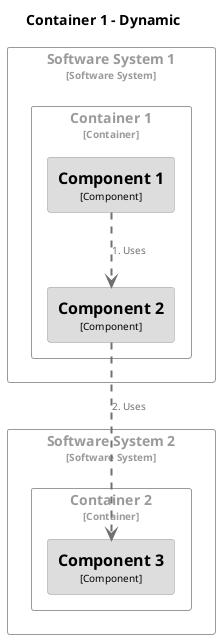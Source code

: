 @startuml
set separator none
title Container 1 - Dynamic

top to bottom direction

skinparam {
  shadowing false
  arrowFontSize 10
  defaultTextAlignment center
  wrapWidth 200
  maxMessageSize 100
}

hide stereotype

skinparam rectangle<<SoftwareSystem1.Container1.Component1>> {
  BackgroundColor #dddddd
  FontColor #000000
  BorderColor #9a9a9a
}
skinparam rectangle<<SoftwareSystem1.Container1.Component2>> {
  BackgroundColor #dddddd
  FontColor #000000
  BorderColor #9a9a9a
}
skinparam rectangle<<SoftwareSystem2.Container2.Component3>> {
  BackgroundColor #dddddd
  FontColor #000000
  BorderColor #9a9a9a
}

rectangle "Software System 1\n<size:10>[Software System]</size>" <<SoftwareSystem1>> {
  skinparam RectangleBorderColor<<SoftwareSystem1>> #9a9a9a
  skinparam RectangleFontColor<<SoftwareSystem1>> #9a9a9a

    rectangle "Container 1\n<size:10>[Container]</size>" <<SoftwareSystem1.Container1>> {
      skinparam RectangleBorderColor<<SoftwareSystem1.Container1>> #9a9a9a
      skinparam RectangleFontColor<<SoftwareSystem1.Container1>> #9a9a9a

      rectangle "==Component 1\n<size:10>[Component]</size>" <<SoftwareSystem1.Container1.Component1>> as SoftwareSystem1.Container1.Component1
      rectangle "==Component 2\n<size:10>[Component]</size>" <<SoftwareSystem1.Container1.Component2>> as SoftwareSystem1.Container1.Component2
    }

  }

rectangle "Software System 2\n<size:10>[Software System]</size>" <<SoftwareSystem2>> {
  skinparam RectangleBorderColor<<SoftwareSystem2>> #9a9a9a
  skinparam RectangleFontColor<<SoftwareSystem2>> #9a9a9a

    rectangle "Container 2\n<size:10>[Container]</size>" <<SoftwareSystem2.Container2>> {
      skinparam RectangleBorderColor<<SoftwareSystem2.Container2>> #9a9a9a
      skinparam RectangleFontColor<<SoftwareSystem2.Container2>> #9a9a9a

      rectangle "==Component 3\n<size:10>[Component]</size>" <<SoftwareSystem2.Container2.Component3>> as SoftwareSystem2.Container2.Component3
    }

  }

SoftwareSystem1.Container1.Component1 .[#707070,thickness=2].> SoftwareSystem1.Container1.Component2 : "<color:#707070>1. Uses"
SoftwareSystem1.Container1.Component2 .[#707070,thickness=2].> SoftwareSystem2.Container2.Component3 : "<color:#707070>2. Uses"
@enduml
